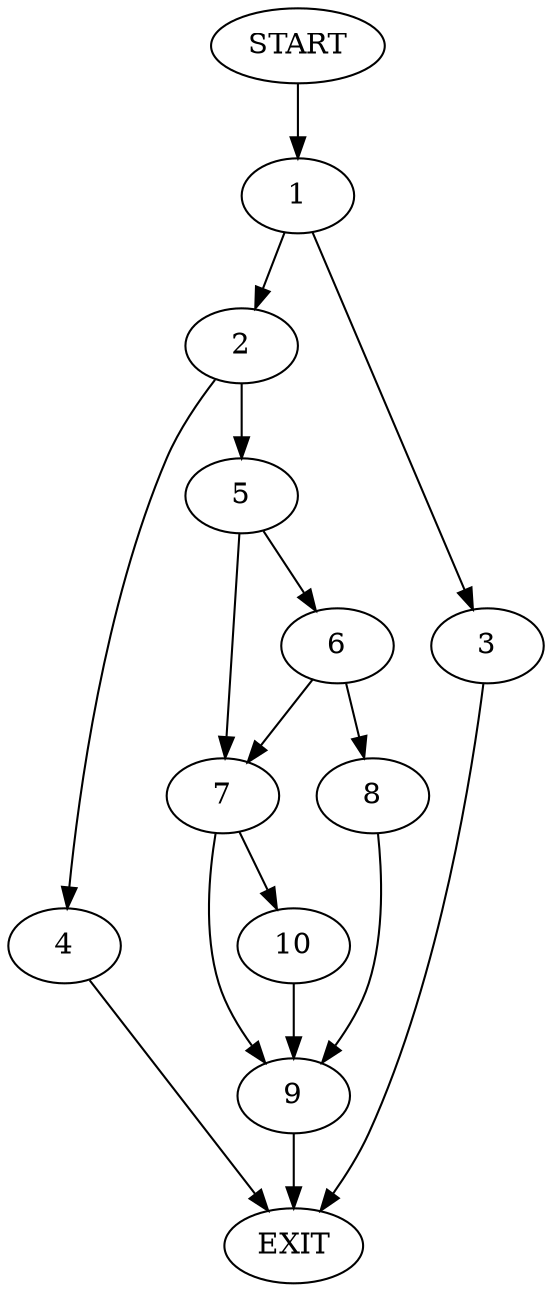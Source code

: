 digraph {
0 [label="START"]
11 [label="EXIT"]
0 -> 1
1 -> 2
1 -> 3
3 -> 11
2 -> 4
2 -> 5
5 -> 6
5 -> 7
4 -> 11
6 -> 7
6 -> 8
7 -> 9
7 -> 10
8 -> 9
9 -> 11
10 -> 9
}
